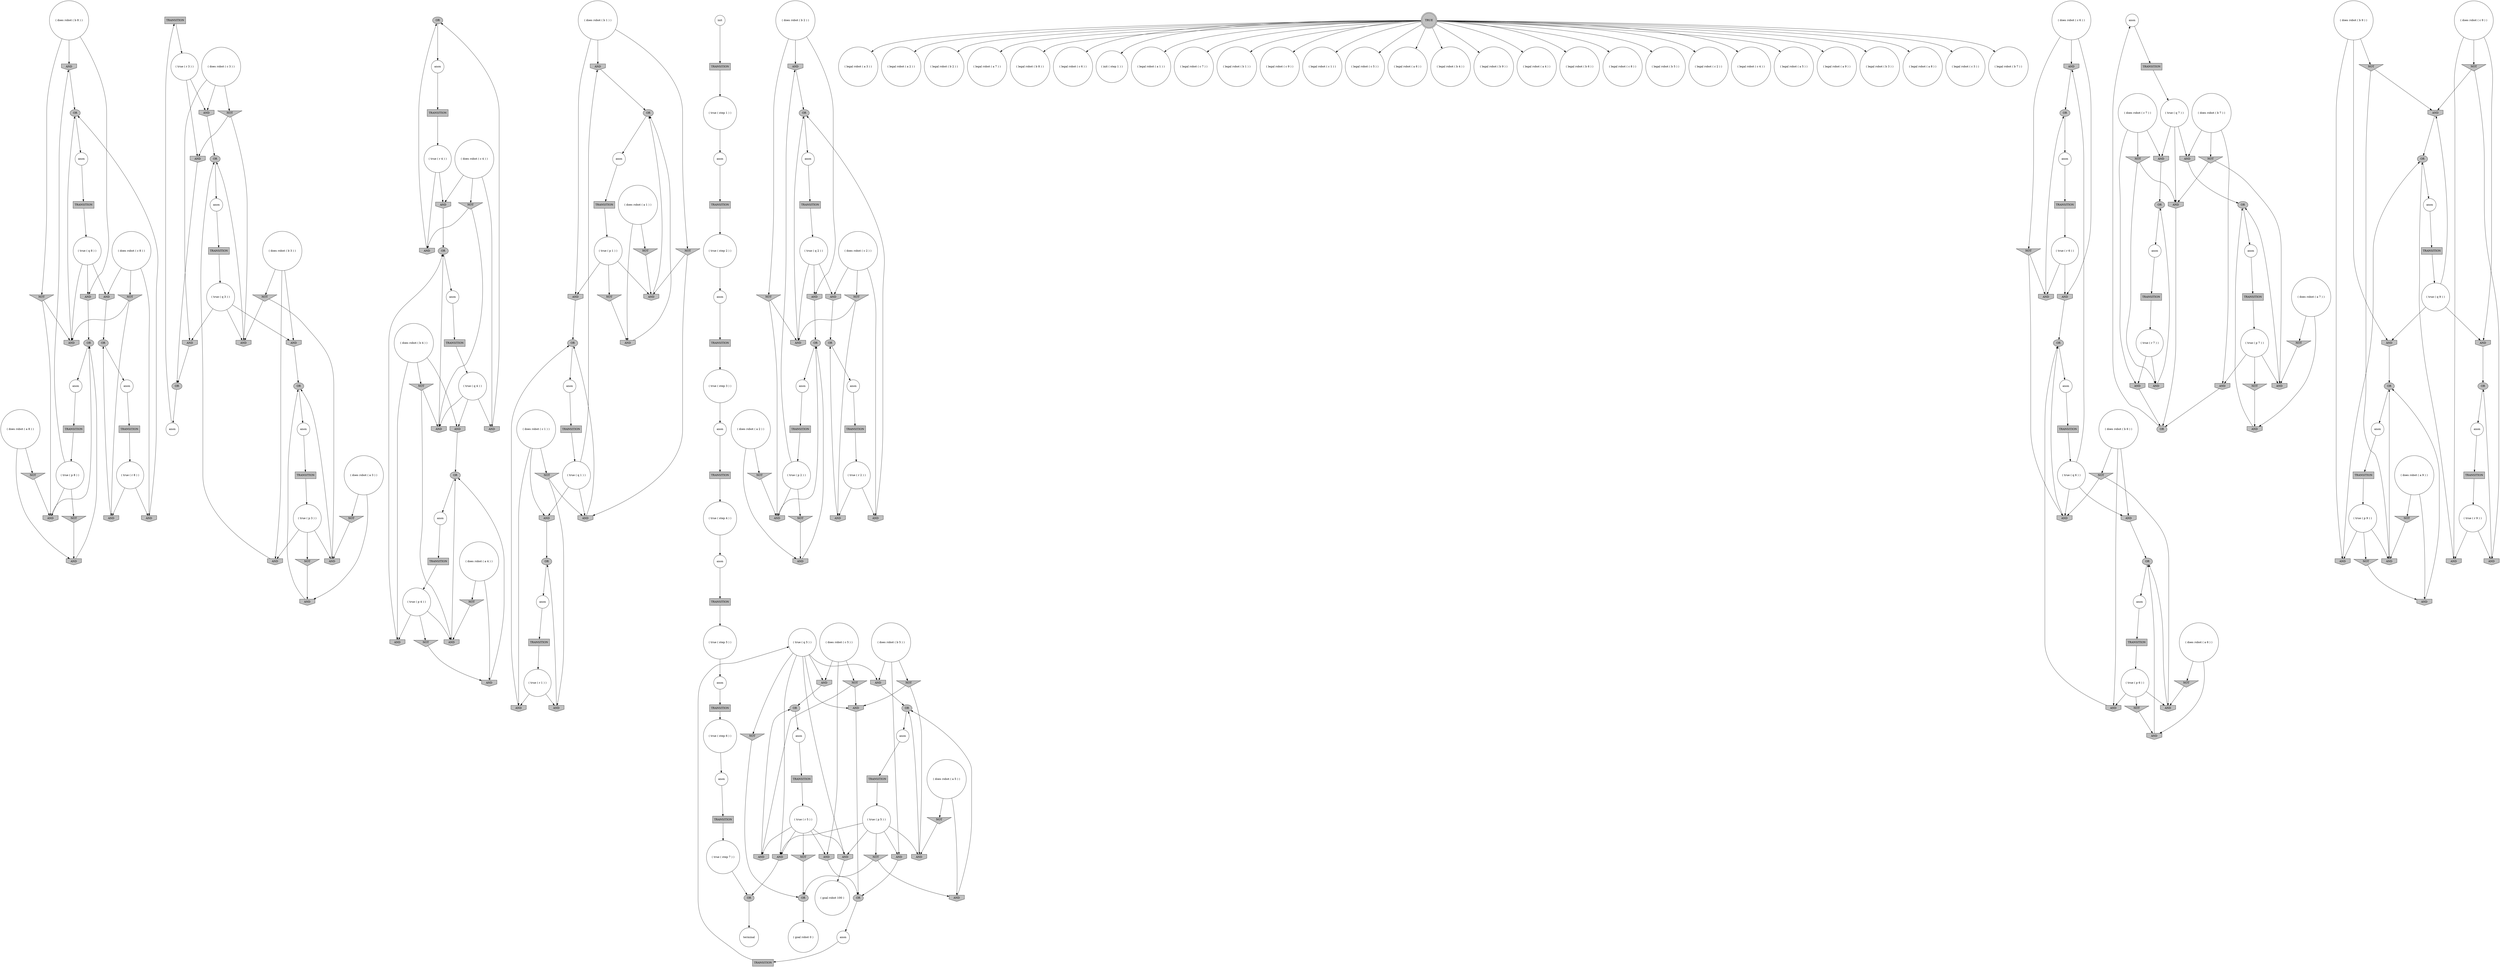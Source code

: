 digraph propNet
{
	"@e2a5ab9"[shape=invhouse, style= filled, fillcolor=grey, label="AND"]; "@e2a5ab9"->"@47875da7"; 
	"@326147d9"[shape=box, style= filled, fillcolor=grey, label="TRANSITION"]; "@326147d9"->"@62946d22"; 
	"@b09dc35"[shape=ellipse, style= filled, fillcolor=grey, label="OR"]; "@b09dc35"->"@3458213c"; 
	"@4907dcfe"[shape=invhouse, style= filled, fillcolor=grey, label="AND"]; "@4907dcfe"->"@7fcc5461"; 
	"@268be9ef"[shape=circle, style= filled, fillcolor=white, label="( goal robot 100 )"]; 
	"@68acbd3a"[shape=ellipse, style= filled, fillcolor=grey, label="OR"]; "@68acbd3a"->"@24bb6086"; 
	"@1c87093"[shape=invhouse, style= filled, fillcolor=grey, label="AND"]; "@1c87093"->"@5554ea79"; 
	"@45d1c3cd"[shape=circle, style= filled, fillcolor=white, label="( does robot ( a 3 ) )"]; "@45d1c3cd"->"@5eef9f84"; "@45d1c3cd"->"@10ea443f"; 
	"@41e3a0ec"[shape=circle, style= filled, fillcolor=white, label="( legal robot ( a 3 ) )"]; 
	"@50fba502"[shape=invhouse, style= filled, fillcolor=grey, label="AND"]; "@50fba502"->"@1e9cd8db"; 
	"@778abc7b"[shape=box, style= filled, fillcolor=grey, label="TRANSITION"]; "@778abc7b"->"@5893bca2"; 
	"@815a3a1"[shape=circle, style= filled, fillcolor=white, label="anon"]; "@815a3a1"->"@7b34c5ff"; 
	"@566a2f81"[shape=circle, style= filled, fillcolor=white, label="anon"]; "@566a2f81"->"@45b3278a"; 
	"@34115512"[shape=box, style= filled, fillcolor=grey, label="TRANSITION"]; "@34115512"->"@3d2a416a"; 
	"@4fb595f3"[shape=circle, style= filled, fillcolor=white, label="terminal"]; 
	"@54c9f997"[shape=box, style= filled, fillcolor=grey, label="TRANSITION"]; "@54c9f997"->"@3248bc64"; 
	"@6b248979"[shape=box, style= filled, fillcolor=grey, label="TRANSITION"]; "@6b248979"->"@59bdbfec"; 
	"@47e9d9b1"[shape=circle, style= filled, fillcolor=white, label="( legal robot ( a 2 ) )"]; 
	"@7cd2b918"[shape=circle, style= filled, fillcolor=white, label="anon"]; "@7cd2b918"->"@1f22dad5"; 
	"@443acc67"[shape=invtriangle, style= filled, fillcolor=grey, label="NOT"]; "@443acc67"->"@5d402eeb"; "@443acc67"->"@7041a12f"; 
	"@2c8fcc7b"[shape=circle, style= filled, fillcolor=white, label="( legal robot ( b 2 ) )"]; 
	"@4463a1ae"[shape=ellipse, style= filled, fillcolor=grey, label="OR"]; "@4463a1ae"->"@690bc995"; 
	"@6789b939"[shape=invhouse, style= filled, fillcolor=grey, label="AND"]; "@6789b939"->"@427ab40c"; 
	"@3fb7edd3"[shape=circle, style= filled, fillcolor=white, label="anon"]; "@3fb7edd3"->"@182153fe"; 
	"@531ed166"[shape=invhouse, style= filled, fillcolor=grey, label="AND"]; "@531ed166"->"@3f508f31"; 
	"@707efa96"[shape=circle, style= filled, fillcolor=white, label="( true ( r 1 ) )"]; "@707efa96"->"@4b0613aa"; "@707efa96"->"@38650646"; 
	"@48f3d27"[shape=circle, style= filled, fillcolor=white, label="( legal robot ( a 7 ) )"]; 
	"@6ad2b64e"[shape=invhouse, style= filled, fillcolor=grey, label="AND"]; "@6ad2b64e"->"@10e9df"; 
	"@2bab5dae"[shape=ellipse, style= filled, fillcolor=grey, label="OR"]; "@2bab5dae"->"@7f9360e7"; 
	"@4e300429"[shape=box, style= filled, fillcolor=grey, label="TRANSITION"]; "@4e300429"->"@6c97d3f0"; 
	"@651e67c"[shape=invhouse, style= filled, fillcolor=grey, label="AND"]; "@651e67c"->"@268be9ef"; 
	"@39edd9b3"[shape=circle, style= filled, fillcolor=white, label="anon"]; "@39edd9b3"->"@778abc7b"; 
	"@38ad5fab"[shape=invhouse, style= filled, fillcolor=grey, label="AND"]; "@38ad5fab"->"@75fc25e5"; 
	"@2d14d18f"[shape=ellipse, style= filled, fillcolor=grey, label="OR"]; "@2d14d18f"->"@31ca1a68"; 
	"@418952cc"[shape=box, style= filled, fillcolor=grey, label="TRANSITION"]; "@418952cc"->"@390e4fd7"; 
	"@4d898115"[shape=invtriangle, style= filled, fillcolor=grey, label="NOT"]; "@4d898115"->"@7e79b177"; 
	"@3d2a416a"[shape=circle, style= filled, fillcolor=white, label="( true ( p 2 ) )"]; "@3d2a416a"->"@1c87093"; "@3d2a416a"->"@212cb585"; "@3d2a416a"->"@6483e5f1"; 
	"@6dc220eb"[shape=circle, style= filled, fillcolor=white, label="( does robot ( a 2 ) )"]; "@6dc220eb"->"@29978933"; "@6dc220eb"->"@7e413fc6"; 
	"@1f2be27"[shape=box, style= filled, fillcolor=grey, label="TRANSITION"]; "@1f2be27"->"@393e6226"; 
	"@4e4b12d9"[shape=circle, style= filled, fillcolor=white, label="( does robot ( c 3 ) )"]; "@4e4b12d9"->"@67e779a1"; "@4e4b12d9"->"@299c6163"; "@4e4b12d9"->"@22c28cb7"; 
	"@4b0613aa"[shape=invhouse, style= filled, fillcolor=grey, label="AND"]; "@4b0613aa"->"@539c5048"; 
	"@7ee41d4a"[shape=invtriangle, style= filled, fillcolor=grey, label="NOT"]; "@7ee41d4a"->"@6405ce40"; "@7ee41d4a"->"@323f265b"; 
	"@212cb585"[shape=invtriangle, style= filled, fillcolor=grey, label="NOT"]; "@212cb585"->"@7e413fc6"; 
	"@35e09eab"[shape=circle, style= filled, fillcolor=white, label="anon"]; "@35e09eab"->"@39757337"; 
	"@39757337"[shape=box, style= filled, fillcolor=grey, label="TRANSITION"]; "@39757337"->"@1ac7057c"; 
	"@102b1682"[shape=ellipse, style= filled, fillcolor=grey, label="OR"]; "@102b1682"->"@7cd2b918"; 
	"@2c61ec49"[shape=circle, style= filled, fillcolor=white, label="( legal robot ( b 8 ) )"]; 
	"@7e413fc6"[shape=invhouse, style= filled, fillcolor=grey, label="AND"]; "@7e413fc6"->"@9be1041"; 
	"@2d388e5e"[shape=invhouse, style= filled, fillcolor=grey, label="AND"]; "@2d388e5e"->"@5554ea79"; 
	"@78b3e62"[shape=invtriangle, style= filled, fillcolor=grey, label="NOT"]; "@78b3e62"->"@46ac97cc"; "@78b3e62"->"@6ad2b64e"; 
	"@65570c24"[shape=invhouse, style= filled, fillcolor=grey, label="AND"]; "@65570c24"->"@539c5048"; 
	"@12a45435"[shape=invhouse, style= filled, fillcolor=grey, label="AND"]; "@12a45435"->"@2691f0de"; 
	"@cb8d09d"[shape=invhouse, style= filled, fillcolor=grey, label="AND"]; "@cb8d09d"->"@10e9df"; 
	"@7aec8784"[shape=invhouse, style= filled, fillcolor=grey, label="AND"]; "@7aec8784"->"@102b1682"; 
	"@75fc25e5"[shape=ellipse, style= filled, fillcolor=grey, label="OR"]; "@75fc25e5"->"@7d1c19e6"; 
	"@b083717"[shape=circle, style= filled, fillcolor=white, label="( legal robot ( c 6 ) )"]; 
	"@11082823"[shape=invhouse, style= filled, fillcolor=grey, label="AND"]; "@11082823"->"@7fcc5461"; 
	"@3d3c33b7"[shape=invtriangle, style= filled, fillcolor=grey, label="NOT"]; "@3d3c33b7"->"@2bab5dae"; "@3d3c33b7"->"@3b6752c9"; 
	"@56f2c96c"[shape=invtriangle, style= filled, fillcolor=grey, label="NOT"]; "@56f2c96c"->"@11082823"; 
	"@5b4bc4e6"[shape=invtriangle, style= filled, fillcolor=grey, label="NOT"]; "@5b4bc4e6"->"@1b609c13"; "@5b4bc4e6"->"@4b6c06dd"; 
	"@23042fcc"[shape=circle, style= filled, fillcolor=white, label="( true ( r 4 ) )"]; "@23042fcc"->"@127e5130"; "@23042fcc"->"@3529c445"; 
	"@127e5130"[shape=invhouse, style= filled, fillcolor=grey, label="AND"]; "@127e5130"->"@b09dc35"; 
	"@3253abbb"[shape=circle, style= filled, fillcolor=white, label="( init ( step 1 ) )"]; 
	"@192425a"[shape=invhouse, style= filled, fillcolor=grey, label="AND"]; "@192425a"->"@47875da7"; 
	"@6483e5f1"[shape=invhouse, style= filled, fillcolor=grey, label="AND"]; "@6483e5f1"->"@9be1041"; 
	"@299c6163"[shape=invhouse, style= filled, fillcolor=grey, label="AND"]; "@299c6163"->"@2691f0de"; 
	"@58886ad0"[shape=invhouse, style= filled, fillcolor=grey, label="AND"]; "@58886ad0"->"@b09dc35"; 
	"@35c4795e"[shape=circle, style= filled, fillcolor=white, label="anon"]; "@35c4795e"->"@1a87ad67"; 
	"@294ce5eb"[shape=box, style= filled, fillcolor=grey, label="TRANSITION"]; "@294ce5eb"->"@54aa2db"; 
	"@32b3a5a0"[shape=circle, style= filled, fillcolor=white, label="( true ( q 1 ) )"]; "@32b3a5a0"->"@4907dcfe"; "@32b3a5a0"->"@36e3ffdf"; "@32b3a5a0"->"@65570c24"; 
	"@7e63f09e"[shape=circle, style= filled, fillcolor=white, label="( does robot ( a 4 ) )"]; "@7e63f09e"->"@66952905"; "@7e63f09e"->"@38ad5fab"; 
	"@46bb05de"[shape=invhouse, style= filled, fillcolor=grey, label="AND"]; "@46bb05de"->"@68acbd3a"; 
	"@6460029d"[shape=circle, style= filled, fillcolor=white, label="( does robot ( b 5 ) )"]; "@6460029d"->"@46bb05de"; "@6460029d"->"@4c4b11e9"; "@6460029d"->"@5b4bc4e6"; 
	"@2dc8b884"[shape=box, style= filled, fillcolor=grey, label="TRANSITION"]; "@2dc8b884"->"@2345e5a6"; 
	"@72ebf3f0"[shape=box, style= filled, fillcolor=grey, label="TRANSITION"]; "@72ebf3f0"->"@43da850"; 
	"@320b34b1"[shape=invhouse, style= filled, fillcolor=grey, label="AND"]; "@320b34b1"->"@9be1041"; 
	"@2bbd9de3"[shape=box, style= filled, fillcolor=grey, label="TRANSITION"]; "@2bbd9de3"->"@63fb050c"; 
	"@25861086"[shape=invhouse, style= filled, fillcolor=grey, label="AND"]; "@25861086"->"@44a9a32c"; 
	"@633a1778"[shape=ellipse, style= filled, fillcolor=grey, label="OR"]; "@633a1778"->"@7adafa2c"; 
	"@1d1d2066"[shape=circle, style= filled, fillcolor=white, label="anon"]; "@1d1d2066"->"@34115512"; 
	"@36e3ffdf"[shape=invhouse, style= filled, fillcolor=grey, label="AND"]; "@36e3ffdf"->"@5288d319"; 
	"@c45aa2c"[shape=circle, style= filled, fillcolor=white, label="( true ( q 8 ) )"]; "@c45aa2c"->"@50b2fb1e"; "@c45aa2c"->"@531ed166"; "@c45aa2c"->"@24bf1f20"; 
	"@42bd93cd"[shape=circle, style= filled, fillcolor=white, label="( does robot ( b 8 ) )"]; "@42bd93cd"->"@e2a5ab9"; "@42bd93cd"->"@50b2fb1e"; "@42bd93cd"->"@2c3299f6"; 
	"@cc7f9e"[shape=box, style= filled, fillcolor=grey, label="TRANSITION"]; "@cc7f9e"->"@3ddcc4cd"; 
	"@4b6c06dd"[shape=invhouse, style= filled, fillcolor=grey, label="AND"]; "@4b6c06dd"->"@68acbd3a"; 
	"@1e5bd978"[shape=invhouse, style= filled, fillcolor=grey, label="AND"]; "@1e5bd978"->"@445ed853"; 
	"@7e9f5cc"[shape=invtriangle, style= filled, fillcolor=grey, label="NOT"]; "@7e9f5cc"->"@11082823"; "@7e9f5cc"->"@65570c24"; 
	"@647fc8b2"[shape=invhouse, style= filled, fillcolor=grey, label="AND"]; "@647fc8b2"->"@2e6f947b"; 
	"@7563a320"[shape=box, style= filled, fillcolor=grey, label="TRANSITION"]; "@7563a320"->"@68d36ff3"; 
	"@2e19fc25"[shape=invhouse, style= filled, fillcolor=grey, label="AND"]; "@2e19fc25"->"@3e5e9db7"; 
	"@393e6226"[shape=circle, style= filled, fillcolor=white, label="( true ( q 9 ) )"]; "@393e6226"->"@5d402eeb"; "@393e6226"->"@2e67cd84"; "@393e6226"->"@69107c05"; 
	"@7d1c19e6"[shape=circle, style= filled, fillcolor=white, label="anon"]; "@7d1c19e6"->"@67a1f370"; 
	"@48c5186e"[shape=circle, style= filled, fillcolor=white, label="( does robot ( b 9 ) )"]; "@48c5186e"->"@3c70315"; "@48c5186e"->"@16e9b4bb"; "@48c5186e"->"@2e67cd84"; 
	"@1cad7d80"[shape=invtriangle, style= filled, fillcolor=grey, label="NOT"]; "@1cad7d80"->"@2b8ca663"; 
	"@105585dc"[shape=circle, style= filled, fillcolor=white, label="anon"]; "@105585dc"->"@2bbd9de3"; 
	"@9be1041"[shape=ellipse, style= filled, fillcolor=grey, label="OR"]; "@9be1041"->"@1d1d2066"; 
	"@43da850"[shape=circle, style= filled, fillcolor=white, label="( true ( q 5 ) )"]; "@43da850"->"@1b609c13"; "@43da850"->"@651e67c"; "@43da850"->"@46bb05de"; "@43da850"->"@79429cb2"; "@43da850"->"@9f07597"; "@43da850"->"@67cec874"; 
	"@3a87d472"[shape=invtriangle, style= filled, fillcolor=grey, label="NOT"]; "@3a87d472"->"@389d5793"; "@3a87d472"->"@2b8ca663"; 
	"@3f508f31"[shape=ellipse, style= filled, fillcolor=grey, label="OR"]; "@3f508f31"->"@41e8fa70"; 
	"@62515263"[shape=invhouse, style= filled, fillcolor=grey, label="AND"]; "@62515263"->"@539c5048"; 
	"@539c5048"[shape=ellipse, style= filled, fillcolor=grey, label="OR"]; "@539c5048"->"@3b5ad1da"; 
	"@2f3acc52"[shape=circle, style= filled, fillcolor=white, label="( true ( p 5 ) )"]; "@2f3acc52"->"@651e67c"; "@2f3acc52"->"@4c4b11e9"; "@2f3acc52"->"@4b6c06dd"; "@2f3acc52"->"@3d3c33b7"; "@2f3acc52"->"@9f07597"; 
	"@10b41166"[shape=box, style= filled, fillcolor=grey, label="TRANSITION"]; "@10b41166"->"@4545f5e3"; 
	"@5288d319"[shape=ellipse, style= filled, fillcolor=grey, label="OR"]; "@5288d319"->"@14db38a4"; 
	"@54aa2db"[shape=circle, style= filled, fillcolor=white, label="( true ( step 3 ) )"]; "@54aa2db"->"@37567e6c"; 
	"@4ab83be0"[shape=circle, style= filled, fillcolor=white, label="( does robot ( b 4 ) )"]; "@4ab83be0"->"@5631573"; "@4ab83be0"->"@56f052d5"; "@4ab83be0"->"@5b14a306"; 
	"@5b14a306"[shape=invhouse, style= filled, fillcolor=grey, label="AND"]; "@5b14a306"->"@75fc25e5"; 
	"@38650646"[shape=invhouse, style= filled, fillcolor=grey, label="AND"]; "@38650646"->"@5288d319"; 
	"@4de6f0ef"[shape=circle, style= filled, fillcolor=white, label="( legal robot ( a 1 ) )"]; 
	"@67cec874"[shape=invtriangle, style= filled, fillcolor=grey, label="NOT"]; "@67cec874"->"@2bab5dae"; 
	"@5554ea79"[shape=ellipse, style= filled, fillcolor=grey, label="OR"]; "@5554ea79"->"@39edd9b3"; 
	"@a166bd"[shape=invtriangle, style= filled, fillcolor=grey, label="NOT"]; "@a166bd"->"@4b6c06dd"; 
	"@6dcee361"[shape=invtriangle, style= filled, fillcolor=grey, label="NOT"]; "@6dcee361"->"@2bab5dae"; 
	"@3b6752c9"[shape=invhouse, style= filled, fillcolor=grey, label="AND"]; "@3b6752c9"->"@68acbd3a"; 
	"@60407166"[shape=circle, style= filled, fillcolor=white, label="( legal robot ( c 7 ) )"]; 
	"@7297e3a5"[shape=circle, style= filled, fillcolor=white, label="( true ( p 1 ) )"]; "@7297e3a5"->"@62515263"; "@7297e3a5"->"@11082823"; "@7297e3a5"->"@51e2a069"; 
	"@2c704cf5"[shape=circle, style= filled, fillcolor=white, label="init"]; "@2c704cf5"->"@cc7f9e"; 
	"@7e79b177"[shape=invhouse, style= filled, fillcolor=grey, label="AND"]; "@7e79b177"->"@3e5e9db7"; 
	"@50dfc362"[shape=circle, style= filled, fillcolor=white, label="( legal robot ( b 1 ) )"]; 
	"@1b275a34"[shape=invhouse, style= filled, fillcolor=grey, label="AND"]; "@1b275a34"->"@2d14d18f"; 
	"@2c1533c8"[shape=invhouse, style= filled, fillcolor=grey, label="AND"]; "@2c1533c8"->"@75fc25e5"; 
	"@59566a6c"[shape=invtriangle, style= filled, fillcolor=grey, label="NOT"]; "@59566a6c"->"@38650646"; "@59566a6c"->"@65570c24"; 
	"@2ecc5436"[shape=circle, style= filled, fillcolor=white, label="anon"]; "@2ecc5436"->"@7563a320"; 
	"@232549c4"[shape=circle, style= filled, fillcolor=white, label="( true ( step 5 ) )"]; "@232549c4"->"@35e09eab"; 
	"@74d402dd"[shape=circle, style= filled, fillcolor=white, label="( legal robot ( c 9 ) )"]; 
	"@5de82b72"[shape=box, style= filled, fillcolor=grey, label="TRANSITION"]; "@5de82b72"->"@64bd4e3c"; 
	"@182153fe"[shape=box, style= filled, fillcolor=grey, label="TRANSITION"]; "@182153fe"->"@7297e3a5"; 
	"@390e4fd7"[shape=circle, style= filled, fillcolor=white, label="( true ( q 6 ) )"]; "@390e4fd7"->"@50fba502"; "@390e4fd7"->"@389d5793"; "@390e4fd7"->"@1e5bd978"; 
	"@66952905"[shape=invtriangle, style= filled, fillcolor=grey, label="NOT"]; "@66952905"->"@2c1533c8"; 
	"@3c70315"[shape=invtriangle, style= filled, fillcolor=grey, label="NOT"]; "@3c70315"->"@5d402eeb"; "@3c70315"->"@7e9b59a2"; 
	"@26d510e8"[shape=circle, style= filled, fillcolor=white, label="( legal robot ( c 1 ) )"]; 
	"@7c6c2896"[shape=circle, style= filled, fillcolor=white, label="( does robot ( a 5 ) )"]; "@7c6c2896"->"@a166bd"; "@7c6c2896"->"@3b6752c9"; 
	"@44d5575"[shape=circle, style= filled, fillcolor=white, label="( true ( q 7 ) )"]; "@44d5575"->"@715c2843"; "@44d5575"->"@34330fb9"; "@44d5575"->"@6ad2b64e"; 
	"@3202a2cc"[shape=circle, style= filled, fillcolor=white, label="( does robot ( a 9 ) )"]; "@3202a2cc"->"@21453d72"; "@3202a2cc"->"@6818c458"; 
	"@62d1b72d"[shape=invtriangle, style= filled, fillcolor=grey, label="NOT"]; "@62d1b72d"->"@46ac97cc"; 
	"@76705d28"[shape=circle, style= filled, fillcolor=white, label="anon"]; "@76705d28"->"@1e9af0b1"; 
	"@6e490342"[shape=circle, style= filled, fillcolor=white, label="( legal robot ( c 5 ) )"]; 
	"@26a0e990"[shape=circle, style= filled, fillcolor=white, label="anon"]; "@26a0e990"->"@606ac615"; 
	"@49d31859"[shape=circle, style= filled, fillcolor=white, label="( legal robot ( a 6 ) )"]; 
	"@37567e6c"[shape=circle, style= filled, fillcolor=white, label="anon"]; "@37567e6c"->"@2dc8b884"; 
	"@1a3650ed"[shape=invhouse, style= filled, fillcolor=grey, label="AND"]; "@1a3650ed"->"@55e29b99"; 
	"@62946d22"[shape=circle, style= filled, fillcolor=white, label="( true ( r 3 ) )"]; "@62946d22"->"@67e779a1"; "@62946d22"->"@12a45435"; 
	"@323f265b"[shape=invhouse, style= filled, fillcolor=grey, label="AND"]; "@323f265b"->"@3fe88b35"; 
	"@6b7599cc"[shape=invhouse, style= filled, fillcolor=grey, label="AND"]; "@6b7599cc"->"@2e6f947b"; 
	"@7b34c5ff"[shape=box, style= filled, fillcolor=grey, label="TRANSITION"]; "@7b34c5ff"->"@c45aa2c"; 
	"@62c4afc4"[shape=invtriangle, style= filled, fillcolor=grey, label="NOT"]; "@62c4afc4"->"@5eef9f84"; 
	"@7fcc5461"[shape=ellipse, style= filled, fillcolor=grey, label="OR"]; "@7fcc5461"->"@3fb7edd3"; 
	"@2bb83048"[shape=invtriangle, style= filled, fillcolor=grey, label="NOT"]; "@2bb83048"->"@4969dd64"; "@2bb83048"->"@6ad2b64e"; 
	"@7f9360e7"[shape=circle, style= filled, fillcolor=white, label="( goal robot 0 )"]; 
	"@1a87ad67"[shape=box, style= filled, fillcolor=grey, label="TRANSITION"]; "@1a87ad67"->"@5ee04fd"; 
	"@3e5e9db7"[shape=ellipse, style= filled, fillcolor=grey, label="OR"]; "@3e5e9db7"->"@35c4795e"; 
	"@44a9a32c"[shape=ellipse, style= filled, fillcolor=grey, label="OR"]; "@44a9a32c"->"@5d17c0eb"; 
	"@67a1f370"[shape=box, style= filled, fillcolor=grey, label="TRANSITION"]; "@67a1f370"->"@1d6dba0a"; 
	"@4b8e899c"[shape=invtriangle, style= filled, fillcolor=grey, label="NOT"]; "@4b8e899c"->"@7aec8784"; 
	"@14b9b618"[shape=circle, style= filled, fillcolor=white, label="( legal robot ( b 4 ) )"]; 
	"@69107c05"[shape=invhouse, style= filled, fillcolor=grey, label="AND"]; "@69107c05"->"@5ec736e4"; 
	"@690bc995"[shape=circle, style= filled, fillcolor=white, label="anon"]; "@690bc995"->"@10b41166"; 
	"@4545f5e3"[shape=circle, style= filled, fillcolor=white, label="( true ( r 7 ) )"]; "@4545f5e3"->"@cb8d09d"; "@4545f5e3"->"@4969dd64"; 
	"@12b31a7c"[shape=circle, style= filled, fillcolor=white, label="( legal robot ( b 9 ) )"]; 
	"@4e0a2a38"[shape=circle, style= filled, fillcolor=white, label="( does robot ( c 5 ) )"]; "@4e0a2a38"->"@25861086"; "@4e0a2a38"->"@79429cb2"; "@4e0a2a38"->"@7d59ea8e"; 
	"@3c0b655a"[shape=circle, style= filled, fillcolor=white, label="anon"]; "@3c0b655a"->"@357c7988"; 
	"@6a8ef455"[shape=invhouse, style= filled, fillcolor=grey, label="AND"]; "@6a8ef455"->"@4b8bbb61"; 
	"@4969dd64"[shape=invhouse, style= filled, fillcolor=grey, label="AND"]; "@4969dd64"->"@4463a1ae"; 
	"@36511e0a"[shape=circle, style= filled, fillcolor=white, label="( does robot ( b 7 ) )"]; "@36511e0a"->"@1fe2c9bf"; "@36511e0a"->"@715c2843"; "@36511e0a"->"@78b3e62"; 
	"@46ac97cc"[shape=invhouse, style= filled, fillcolor=grey, label="AND"]; "@46ac97cc"->"@102b1682"; 
	"@1f7d2f0e"[shape=circle, style= filled, fillcolor=white, label="anon"]; "@1f7d2f0e"->"@418952cc"; 
	"@1d6dba0a"[shape=circle, style= filled, fillcolor=white, label="( true ( p 4 ) )"]; "@1d6dba0a"->"@56f052d5"; "@1d6dba0a"->"@ed0f59e"; "@1d6dba0a"->"@2c1533c8"; 
	"@2c6c5356"[shape=invtriangle, style= filled, fillcolor=grey, label="NOT"]; "@2c6c5356"->"@7bd349e2"; "@2c6c5356"->"@19123eb0"; 
	"@135d4273"[shape=ellipse, style= filled, fillcolor=grey, label="OR"]; "@135d4273"->"@4fb595f3"; 
	"@61b59919"[shape=circle, style= filled, fillcolor=white, label="( does robot ( c 1 ) )"]; "@61b59919"->"@4b0613aa"; "@61b59919"->"@36e3ffdf"; "@61b59919"->"@59566a6c"; 
	"@4b8bbb61"[shape=ellipse, style= filled, fillcolor=grey, label="OR"]; "@4b8bbb61"->"@42bb0406"; 
	"@213c2d7f"[shape=circle, style= filled, fillcolor=white, label="( does robot ( a 1 ) )"]; "@213c2d7f"->"@7591777e"; "@213c2d7f"->"@56f2c96c"; 
	"@626bd9e0"[shape=circle, style= filled, fillcolor=white, label="( true ( r 6 ) )"]; "@626bd9e0"->"@6b7599cc"; "@626bd9e0"->"@2efeecca"; 
	"@4b612190"[shape=circle, style= filled, fillcolor=white, label="anon"]; "@4b612190"->"@46dab859"; 
	"@2691f0de"[shape=ellipse, style= filled, fillcolor=grey, label="OR"]; "@2691f0de"->"@375c929a"; 
	"@46dab859"[shape=box, style= filled, fillcolor=grey, label="TRANSITION"]; "@46dab859"->"@626bd9e0"; 
	"@4c4b11e9"[shape=invhouse, style= filled, fillcolor=grey, label="AND"]; "@4c4b11e9"->"@44a9a32c"; 
	"@5d17c0eb"[shape=circle, style= filled, fillcolor=white, label="anon"]; "@5d17c0eb"->"@72ebf3f0"; 
	"@464693f9"[shape=invhouse, style= filled, fillcolor=grey, label="AND"]; "@464693f9"->"@3fe88b35"; 
	"@2c3299f6"[shape=invtriangle, style= filled, fillcolor=grey, label="NOT"]; "@2c3299f6"->"@2e19fc25"; "@2c3299f6"->"@24bf1f20"; 
	"@62d844a9"[shape=invtriangle, style= filled, fillcolor=grey, label="NOT"]; "@62d844a9"->"@6483e5f1"; "@62d844a9"->"@19123eb0"; 
	"@41e8fa70"[shape=circle, style= filled, fillcolor=white, label="anon"]; "@41e8fa70"->"@4ddf3d59"; 
	"@5d402eeb"[shape=invhouse, style= filled, fillcolor=grey, label="AND"]; "@5d402eeb"->"@2d14d18f"; 
	"@50c713d2"[shape=circle, style= filled, fillcolor=white, label="( true ( r 8 ) )"]; "@50c713d2"->"@c423d4f"; "@50c713d2"->"@192425a"; 
	"@5ec736e4"[shape=ellipse, style= filled, fillcolor=grey, label="OR"]; "@5ec736e4"->"@68e4e358"; 
	"@63fb050c"[shape=circle, style= filled, fillcolor=white, label="( true ( r 5 ) )"]; "@63fb050c"->"@25861086"; "@63fb050c"->"@651e67c"; "@63fb050c"->"@6dcee361"; "@63fb050c"->"@9f07597"; "@63fb050c"->"@1a3650ed"; 
	"@5eef9f84"[shape=invhouse, style= filled, fillcolor=grey, label="AND"]; "@5eef9f84"->"@3fe88b35"; 
	"@2aa937cd"[shape=circle, style= filled, fillcolor=white, label="( true ( p 7 ) )"]; "@2aa937cd"->"@1fe2c9bf"; "@2aa937cd"->"@46ac97cc"; "@2aa937cd"->"@4b8e899c"; 
	"@7d59ea8e"[shape=invtriangle, style= filled, fillcolor=grey, label="NOT"]; "@7d59ea8e"->"@1b609c13"; "@7d59ea8e"->"@1a3650ed"; 
	"@6239da8a"[shape=circle, style= filled, fillcolor=white, label="( does robot ( c 9 ) )"]; "@6239da8a"->"@443acc67"; "@6239da8a"->"@69107c05"; "@6239da8a"->"@1b275a34"; 
	"@3eb52a28"[shape=circle, style= filled, fillcolor=white, label="( does robot ( a 7 ) )"]; "@3eb52a28"->"@7aec8784"; "@3eb52a28"->"@62d1b72d"; 
	"@67b2b131"[shape=circle, style= filled, fillcolor=white, label="( legal robot ( a 4 ) )"]; 
	"@3248bc64"[shape=circle, style= filled, fillcolor=white, label="( true ( step 7 ) )"]; "@3248bc64"->"@135d4273"; 
	"@1b609c13"[shape=invhouse, style= filled, fillcolor=grey, label="AND"]; "@1b609c13"->"@44a9a32c"; 
	"@43f2f70a"[shape=circle, style= filled, fillcolor=white, label="( does robot ( c 6 ) )"]; "@43f2f70a"->"@6b7599cc"; "@43f2f70a"->"@50fba502"; "@43f2f70a"->"@438d460"; 
	"@537a7706"[shape=circle, style= filled, fillcolor=white, label="( legal robot ( b 6 ) )"]; 
	"@7023d08b"[shape=circle, style= filled, fillcolor=white, label="anon"]; "@7023d08b"->"@4e300429"; 
	"@3ddcc4cd"[shape=circle, style= filled, fillcolor=white, label="( true ( step 1 ) )"]; "@3ddcc4cd"->"@26a0e990"; 
	"@56f052d5"[shape=invhouse, style= filled, fillcolor=grey, label="AND"]; "@56f052d5"->"@4b8bbb61"; 
	"@4df8b14"[shape=ellipse, style= filled, fillcolor=grey, label="OR"]; "@4df8b14"->"@7023d08b"; 
	"@715c2843"[shape=invhouse, style= filled, fillcolor=grey, label="AND"]; "@715c2843"->"@102b1682"; 
	"@1e9af0b1"[shape=box, style= filled, fillcolor=grey, label="TRANSITION"]; "@1e9af0b1"->"@232549c4"; 
	"@32c26ede"[shape=circle, style= filled, fillcolor=white, label="( true ( step 2 ) )"]; "@32c26ede"->"@63e708b2"; 
	"@3458213c"[shape=circle, style= filled, fillcolor=white, label="anon"]; "@3458213c"->"@60dc4c81"; 
	"@16e9b4bb"[shape=invhouse, style= filled, fillcolor=grey, label="AND"]; "@16e9b4bb"->"@2d14d18f"; 
	"@29cb2795"[shape=invhouse, style= filled, fillcolor=grey, label="AND"]; "@29cb2795"->"@4df8b14"; 
	"@56ee20fe"[shape=circle, style= filled, fillcolor=white, label="( does robot ( c 7 ) )"]; "@56ee20fe"->"@cb8d09d"; "@56ee20fe"->"@2bb83048"; "@56ee20fe"->"@34330fb9"; 
	"@5ee04fd"[shape=circle, style= filled, fillcolor=white, label="( true ( p 8 ) )"]; "@5ee04fd"->"@e2a5ab9"; "@5ee04fd"->"@2e19fc25"; "@5ee04fd"->"@4d898115"; 
	"@69408a75"[shape=invtriangle, style= filled, fillcolor=grey, label="NOT"]; "@69408a75"->"@c423d4f"; "@69408a75"->"@24bf1f20"; 
	"@7041a12f"[shape=invhouse, style= filled, fillcolor=grey, label="AND"]; "@7041a12f"->"@5ec736e4"; 
	"@445ed853"[shape=ellipse, style= filled, fillcolor=grey, label="OR"]; "@445ed853"->"@2ecc5436"; 
	"@2345e5a6"[shape=circle, style= filled, fillcolor=white, label="( true ( step 4 ) )"]; "@2345e5a6"->"@76705d28"; 
	"@68c12474"[shape=circle, style= filled, fillcolor=white, label="( legal robot ( c 8 ) )"]; 
	"@606ac615"[shape=box, style= filled, fillcolor=grey, label="TRANSITION"]; "@606ac615"->"@32c26ede"; 
	"@24bf1f20"[shape=invhouse, style= filled, fillcolor=grey, label="AND"]; "@24bf1f20"->"@47875da7"; 
	"@55e29b99"[shape=ellipse, style= filled, fillcolor=grey, label="OR"]; "@55e29b99"->"@105585dc"; 
	"@67723c7f"[shape=circle, style= filled, fillcolor=white, label="( does robot ( a 8 ) )"]; "@67723c7f"->"@31dd7736"; "@67723c7f"->"@7e79b177"; 
	"@1fe2c9bf"[shape=invhouse, style= filled, fillcolor=grey, label="AND"]; "@1fe2c9bf"->"@10e9df"; 
	"@1bb0889a"[shape=circle, style= filled, fillcolor=white, label="( does robot ( b 2 ) )"]; "@1bb0889a"->"@1c87093"; "@1bb0889a"->"@320b34b1"; "@1bb0889a"->"@62d844a9"; 
	"@3b5ad1da"[shape=circle, style= filled, fillcolor=white, label="anon"]; "@3b5ad1da"->"@1de2481b"; 
	"@5893bca2"[shape=circle, style= filled, fillcolor=white, label="( true ( q 2 ) )"]; "@5893bca2"->"@29cb2795"; "@5893bca2"->"@19123eb0"; "@5893bca2"->"@320b34b1"; 
	"@42bb0406"[shape=circle, style= filled, fillcolor=white, label="anon"]; "@42bb0406"->"@7f0eeb26"; 
	"@21bbd3e2"[shape=doublecircle, style= filled, fillcolor=grey, label="TRUE"]; "@21bbd3e2"->"@12b31a7c"; "@21bbd3e2"->"@537a7706"; "@21bbd3e2"->"@2a509df8"; "@21bbd3e2"->"@2c61ec49"; "@21bbd3e2"->"@3de4905a"; "@21bbd3e2"->"@7b751a9e"; "@21bbd3e2"->"@74d402dd"; "@21bbd3e2"->"@41e3a0ec"; "@21bbd3e2"->"@26d510e8"; "@21bbd3e2"->"@5d90b72c"; "@21bbd3e2"->"@57f7cdc7"; "@21bbd3e2"->"@12948069"; "@21bbd3e2"->"@b083717"; "@21bbd3e2"->"@68c12474"; "@21bbd3e2"->"@475a07bf"; "@21bbd3e2"->"@47e9d9b1"; "@21bbd3e2"->"@4858cca9"; "@21bbd3e2"->"@3253abbb"; "@21bbd3e2"->"@6e490342"; "@21bbd3e2"->"@2c8fcc7b"; "@21bbd3e2"->"@49d31859"; "@21bbd3e2"->"@d1c55bb"; "@21bbd3e2"->"@48f3d27"; "@21bbd3e2"->"@4de6f0ef"; "@21bbd3e2"->"@60407166"; "@21bbd3e2"->"@50dfc362"; "@21bbd3e2"->"@14b9b618"; "@21bbd3e2"->"@67b2b131"; 
	"@115af049"[shape=invtriangle, style= filled, fillcolor=grey, label="NOT"]; "@115af049"->"@69555185"; 
	"@74e8f8c5"[shape=box, style= filled, fillcolor=grey, label="TRANSITION"]; "@74e8f8c5"->"@5979b7b0"; 
	"@9f07597"[shape=invhouse, style= filled, fillcolor=grey, label="AND"]; "@9f07597"->"@135d4273"; 
	"@1ac7057c"[shape=circle, style= filled, fillcolor=white, label="( true ( step 6 ) )"]; "@1ac7057c"->"@15db4492"; 
	"@460ab1b4"[shape=invtriangle, style= filled, fillcolor=grey, label="NOT"]; "@460ab1b4"->"@6818c458"; 
	"@2e6f947b"[shape=ellipse, style= filled, fillcolor=grey, label="OR"]; "@2e6f947b"->"@1f7d2f0e"; 
	"@50b2fb1e"[shape=invhouse, style= filled, fillcolor=grey, label="AND"]; "@50b2fb1e"->"@3e5e9db7"; 
	"@641cab18"[shape=circle, style= filled, fillcolor=white, label="( true ( q 4 ) )"]; "@641cab18"->"@6a8ef455"; "@641cab18"->"@58886ad0"; "@641cab18"->"@5b14a306"; 
	"@31ca1a68"[shape=circle, style= filled, fillcolor=white, label="anon"]; "@31ca1a68"->"@1f2be27"; 
	"@2a509df8"[shape=circle, style= filled, fillcolor=white, label="( legal robot ( b 5 ) )"]; 
	"@3de4905a"[shape=circle, style= filled, fillcolor=white, label="( legal robot ( c 2 ) )"]; 
	"@7b751a9e"[shape=circle, style= filled, fillcolor=white, label="( legal robot ( c 4 ) )"]; 
	"@10e9df"[shape=ellipse, style= filled, fillcolor=grey, label="OR"]; "@10e9df"->"@566a2f81"; 
	"@7adafa2c"[shape=circle, style= filled, fillcolor=white, label="anon"]; "@7adafa2c"->"@74e8f8c5"; 
	"@1e9cd8db"[shape=ellipse, style= filled, fillcolor=grey, label="OR"]; "@1e9cd8db"->"@4b612190"; 
	"@63e708b2"[shape=circle, style= filled, fillcolor=white, label="anon"]; "@63e708b2"->"@294ce5eb"; 
	"@357c7988"[shape=box, style= filled, fillcolor=grey, label="TRANSITION"]; "@357c7988"->"@4430d83d"; 
	"@521d8e9e"[shape=invtriangle, style= filled, fillcolor=grey, label="NOT"]; "@521d8e9e"->"@127e5130"; "@521d8e9e"->"@6a8ef455"; 
	"@5d90b72c"[shape=circle, style= filled, fillcolor=white, label="( legal robot ( a 5 ) )"]; 
	"@45b3278a"[shape=box, style= filled, fillcolor=grey, label="TRANSITION"]; "@45b3278a"->"@44d5575"; 
	"@51e2a069"[shape=invtriangle, style= filled, fillcolor=grey, label="NOT"]; "@51e2a069"->"@7591777e"; 
	"@64bd4e3c"[shape=circle, style= filled, fillcolor=white, label="( true ( r 9 ) )"]; "@64bd4e3c"->"@7041a12f"; "@64bd4e3c"->"@1b275a34"; 
	"@4268cc6"[shape=circle, style= filled, fillcolor=white, label="( does robot ( b 3 ) )"]; "@4268cc6"->"@7ee41d4a"; "@4268cc6"->"@6789b939"; "@4268cc6"->"@464693f9"; 
	"@605b28c9"[shape=circle, style= filled, fillcolor=white, label="( does robot ( a 6 ) )"]; "@605b28c9"->"@69555185"; "@605b28c9"->"@1cad7d80"; 
	"@5631573"[shape=invtriangle, style= filled, fillcolor=grey, label="NOT"]; "@5631573"->"@6a8ef455"; "@5631573"->"@2c1533c8"; 
	"@389d5793"[shape=invhouse, style= filled, fillcolor=grey, label="AND"]; "@389d5793"->"@2e6f947b"; 
	"@34330fb9"[shape=invhouse, style= filled, fillcolor=grey, label="AND"]; "@34330fb9"->"@4463a1ae"; 
	"@417cff66"[shape=box, style= filled, fillcolor=grey, label="TRANSITION"]; "@417cff66"->"@707efa96"; 
	"@375c929a"[shape=circle, style= filled, fillcolor=white, label="anon"]; "@375c929a"->"@326147d9"; 
	"@5979b7b0"[shape=circle, style= filled, fillcolor=white, label="( true ( p 9 ) )"]; "@5979b7b0"->"@460ab1b4"; "@5979b7b0"->"@16e9b4bb"; "@5979b7b0"->"@7e9b59a2"; 
	"@31dd7736"[shape=invtriangle, style= filled, fillcolor=grey, label="NOT"]; "@31dd7736"->"@2e19fc25"; 
	"@1de2481b"[shape=box, style= filled, fillcolor=grey, label="TRANSITION"]; "@1de2481b"->"@32b3a5a0"; 
	"@67e779a1"[shape=invhouse, style= filled, fillcolor=grey, label="AND"]; "@67e779a1"->"@427ab40c"; 
	"@60dc4c81"[shape=box, style= filled, fillcolor=grey, label="TRANSITION"]; "@60dc4c81"->"@23042fcc"; 
	"@6d4c4d61"[shape=circle, style= filled, fillcolor=white, label="( does robot ( c 2 ) )"]; "@6d4c4d61"->"@29cb2795"; "@6d4c4d61"->"@2d388e5e"; "@6d4c4d61"->"@2c6c5356"; 
	"@6c97d3f0"[shape=circle, style= filled, fillcolor=white, label="( true ( r 2 ) )"]; "@6c97d3f0"->"@2d388e5e"; "@6c97d3f0"->"@7bd349e2"; 
	"@5c2a1ed"[shape=circle, style= filled, fillcolor=white, label="anon"]; "@5c2a1ed"->"@6b248979"; 
	"@4430d83d"[shape=circle, style= filled, fillcolor=white, label="( true ( p 3 ) )"]; "@4430d83d"->"@62c4afc4"; "@4430d83d"->"@6789b939"; "@4430d83d"->"@323f265b"; 
	"@7bd349e2"[shape=invhouse, style= filled, fillcolor=grey, label="AND"]; "@7bd349e2"->"@4df8b14"; 
	"@10ea443f"[shape=invtriangle, style= filled, fillcolor=grey, label="NOT"]; "@10ea443f"->"@323f265b"; 
	"@420a6d35"[shape=circle, style= filled, fillcolor=white, label="( does robot ( b 6 ) )"]; "@420a6d35"->"@3a87d472"; "@420a6d35"->"@1e5bd978"; "@420a6d35"->"@647fc8b2"; 
	"@19123eb0"[shape=invhouse, style= filled, fillcolor=grey, label="AND"]; "@19123eb0"->"@5554ea79"; 
	"@24bb6086"[shape=circle, style= filled, fillcolor=white, label="anon"]; "@24bb6086"->"@355c6c8d"; 
	"@c423d4f"[shape=invhouse, style= filled, fillcolor=grey, label="AND"]; "@c423d4f"->"@3f508f31"; 
	"@7f0eeb26"[shape=box, style= filled, fillcolor=grey, label="TRANSITION"]; "@7f0eeb26"->"@641cab18"; 
	"@62381d92"[shape=circle, style= filled, fillcolor=white, label="( does robot ( c 4 ) )"]; "@62381d92"->"@521d8e9e"; "@62381d92"->"@3529c445"; "@62381d92"->"@58886ad0"; 
	"@68d36ff3"[shape=circle, style= filled, fillcolor=white, label="( true ( p 6 ) )"]; "@68d36ff3"->"@115af049"; "@68d36ff3"->"@2b8ca663"; "@68d36ff3"->"@647fc8b2"; 
	"@1f22dad5"[shape=box, style= filled, fillcolor=grey, label="TRANSITION"]; "@1f22dad5"->"@2aa937cd"; 
	"@6405ce40"[shape=invhouse, style= filled, fillcolor=grey, label="AND"]; "@6405ce40"->"@427ab40c"; 
	"@355c6c8d"[shape=box, style= filled, fillcolor=grey, label="TRANSITION"]; "@355c6c8d"->"@2f3acc52"; 
	"@ed0f59e"[shape=invtriangle, style= filled, fillcolor=grey, label="NOT"]; "@ed0f59e"->"@38ad5fab"; 
	"@3fe88b35"[shape=ellipse, style= filled, fillcolor=grey, label="OR"]; "@3fe88b35"->"@3c0b655a"; 
	"@15db4492"[shape=circle, style= filled, fillcolor=white, label="anon"]; "@15db4492"->"@54c9f997"; 
	"@21453d72"[shape=invtriangle, style= filled, fillcolor=grey, label="NOT"]; "@21453d72"->"@7e9b59a2"; 
	"@2efeecca"[shape=invhouse, style= filled, fillcolor=grey, label="AND"]; "@2efeecca"->"@1e9cd8db"; 
	"@427ab40c"[shape=ellipse, style= filled, fillcolor=grey, label="OR"]; "@427ab40c"->"@5c2a1ed"; 
	"@57f7cdc7"[shape=circle, style= filled, fillcolor=white, label="( legal robot ( a 9 ) )"]; 
	"@7b603522"[shape=circle, style= filled, fillcolor=white, label="( does robot ( c 8 ) )"]; "@7b603522"->"@69408a75"; "@7b603522"->"@192425a"; "@7b603522"->"@531ed166"; 
	"@12948069"[shape=circle, style= filled, fillcolor=white, label="( legal robot ( b 3 ) )"]; 
	"@29978933"[shape=invtriangle, style= filled, fillcolor=grey, label="NOT"]; "@29978933"->"@6483e5f1"; 
	"@2e67cd84"[shape=invhouse, style= filled, fillcolor=grey, label="AND"]; "@2e67cd84"->"@633a1778"; 
	"@22c28cb7"[shape=invtriangle, style= filled, fillcolor=grey, label="NOT"]; "@22c28cb7"->"@12a45435"; "@22c28cb7"->"@6405ce40"; 
	"@475a07bf"[shape=circle, style= filled, fillcolor=white, label="( legal robot ( a 8 ) )"]; 
	"@4858cca9"[shape=circle, style= filled, fillcolor=white, label="( legal robot ( c 3 ) )"]; 
	"@79429cb2"[shape=invhouse, style= filled, fillcolor=grey, label="AND"]; "@79429cb2"->"@55e29b99"; 
	"@69555185"[shape=invhouse, style= filled, fillcolor=grey, label="AND"]; "@69555185"->"@445ed853"; 
	"@6818c458"[shape=invhouse, style= filled, fillcolor=grey, label="AND"]; "@6818c458"->"@633a1778"; 
	"@2b8ca663"[shape=invhouse, style= filled, fillcolor=grey, label="AND"]; "@2b8ca663"->"@445ed853"; 
	"@d1c55bb"[shape=circle, style= filled, fillcolor=white, label="( legal robot ( b 7 ) )"]; 
	"@7e9b59a2"[shape=invhouse, style= filled, fillcolor=grey, label="AND"]; "@7e9b59a2"->"@633a1778"; 
	"@7591777e"[shape=invhouse, style= filled, fillcolor=grey, label="AND"]; "@7591777e"->"@7fcc5461"; 
	"@47875da7"[shape=ellipse, style= filled, fillcolor=grey, label="OR"]; "@47875da7"->"@815a3a1"; 
	"@5d85fe0c"[shape=circle, style= filled, fillcolor=white, label="( does robot ( b 1 ) )"]; "@5d85fe0c"->"@4907dcfe"; "@5d85fe0c"->"@62515263"; "@5d85fe0c"->"@7e9f5cc"; 
	"@59bdbfec"[shape=circle, style= filled, fillcolor=white, label="( true ( q 3 ) )"]; "@59bdbfec"->"@6405ce40"; "@59bdbfec"->"@299c6163"; "@59bdbfec"->"@464693f9"; 
	"@68e4e358"[shape=circle, style= filled, fillcolor=white, label="anon"]; "@68e4e358"->"@5de82b72"; 
	"@14db38a4"[shape=circle, style= filled, fillcolor=white, label="anon"]; "@14db38a4"->"@417cff66"; 
	"@4ddf3d59"[shape=box, style= filled, fillcolor=grey, label="TRANSITION"]; "@4ddf3d59"->"@50c713d2"; 
	"@3529c445"[shape=invhouse, style= filled, fillcolor=grey, label="AND"]; "@3529c445"->"@4b8bbb61"; 
	"@438d460"[shape=invtriangle, style= filled, fillcolor=grey, label="NOT"]; "@438d460"->"@2efeecca"; "@438d460"->"@389d5793"; 
}